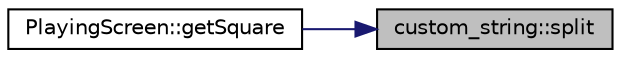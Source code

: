 digraph "custom_string::split"
{
 // LATEX_PDF_SIZE
  bgcolor="transparent";
  edge [fontname="Helvetica",fontsize="10",labelfontname="Helvetica",labelfontsize="10"];
  node [fontname="Helvetica",fontsize="10",shape=record];
  rankdir="RL";
  Node1 [label="custom_string::split",height=0.2,width=0.4,color="black", fillcolor="grey75", style="filled", fontcolor="black",tooltip=" "];
  Node1 -> Node2 [dir="back",color="midnightblue",fontsize="10",style="solid",fontname="Helvetica"];
  Node2 [label="PlayingScreen::getSquare",height=0.2,width=0.4,color="black",URL="$d7/df6/classPlayingScreen.html#a0686ca0093afc2759b1e0177a10d11cc",tooltip=" "];
}
